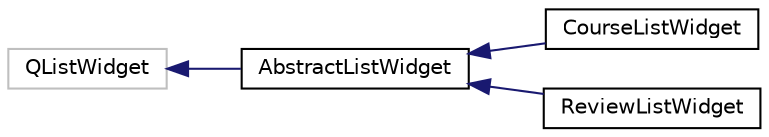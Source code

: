 digraph "Graphical Class Hierarchy"
{
 // LATEX_PDF_SIZE
  edge [fontname="Helvetica",fontsize="10",labelfontname="Helvetica",labelfontsize="10"];
  node [fontname="Helvetica",fontsize="10",shape=record];
  rankdir="LR";
  Node18 [label="QListWidget",height=0.2,width=0.4,color="grey75", fillcolor="white", style="filled",tooltip=" "];
  Node18 -> Node0 [dir="back",color="midnightblue",fontsize="10",style="solid",fontname="Helvetica"];
  Node0 [label="AbstractListWidget",height=0.2,width=0.4,color="black", fillcolor="white", style="filled",URL="$classAbstractListWidget.html",tooltip=" "];
  Node0 -> Node1 [dir="back",color="midnightblue",fontsize="10",style="solid",fontname="Helvetica"];
  Node1 [label="CourseListWidget",height=0.2,width=0.4,color="black", fillcolor="white", style="filled",URL="$classCourseListWidget.html",tooltip=" "];
  Node0 -> Node2 [dir="back",color="midnightblue",fontsize="10",style="solid",fontname="Helvetica"];
  Node2 [label="ReviewListWidget",height=0.2,width=0.4,color="black", fillcolor="white", style="filled",URL="$classReviewListWidget.html",tooltip=" "];
}
